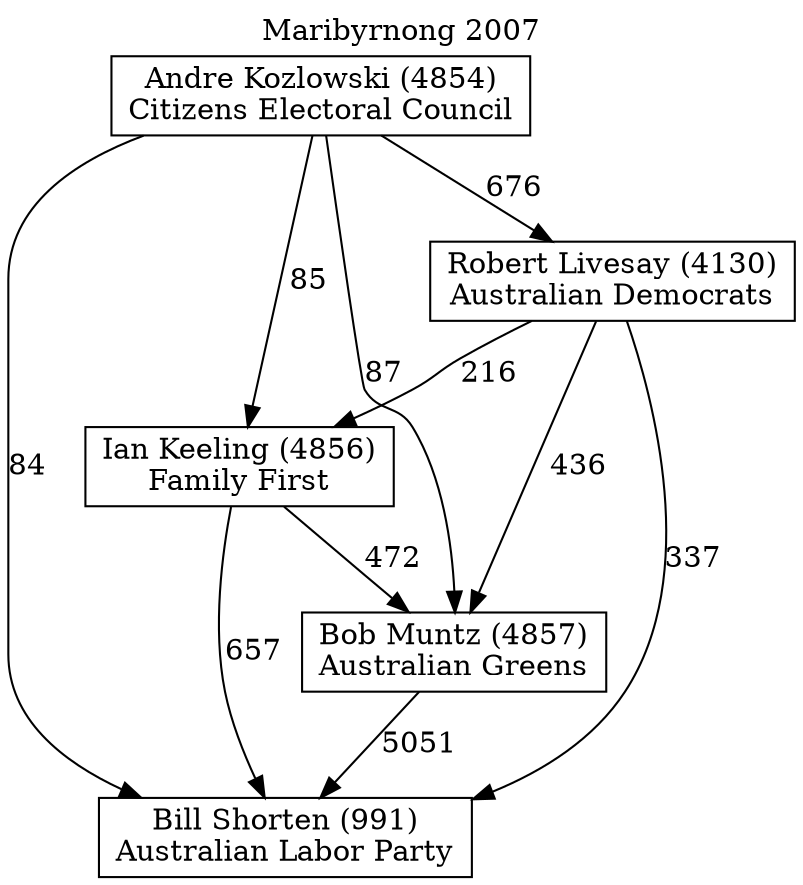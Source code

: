 // House preference flow
digraph "Bill Shorten (991)_Maribyrnong_2007" {
	graph [label="Maribyrnong 2007" labelloc=t mclimit=10]
	node [shape=box]
	"Andre Kozlowski (4854)" [label="Andre Kozlowski (4854)
Citizens Electoral Council"]
	"Bill Shorten (991)" [label="Bill Shorten (991)
Australian Labor Party"]
	"Bob Muntz (4857)" [label="Bob Muntz (4857)
Australian Greens"]
	"Ian Keeling (4856)" [label="Ian Keeling (4856)
Family First"]
	"Robert Livesay (4130)" [label="Robert Livesay (4130)
Australian Democrats"]
	"Andre Kozlowski (4854)" -> "Bill Shorten (991)" [label=84]
	"Andre Kozlowski (4854)" -> "Bob Muntz (4857)" [label=87]
	"Andre Kozlowski (4854)" -> "Ian Keeling (4856)" [label=85]
	"Andre Kozlowski (4854)" -> "Robert Livesay (4130)" [label=676]
	"Bob Muntz (4857)" -> "Bill Shorten (991)" [label=5051]
	"Ian Keeling (4856)" -> "Bill Shorten (991)" [label=657]
	"Ian Keeling (4856)" -> "Bob Muntz (4857)" [label=472]
	"Robert Livesay (4130)" -> "Bill Shorten (991)" [label=337]
	"Robert Livesay (4130)" -> "Bob Muntz (4857)" [label=436]
	"Robert Livesay (4130)" -> "Ian Keeling (4856)" [label=216]
}
